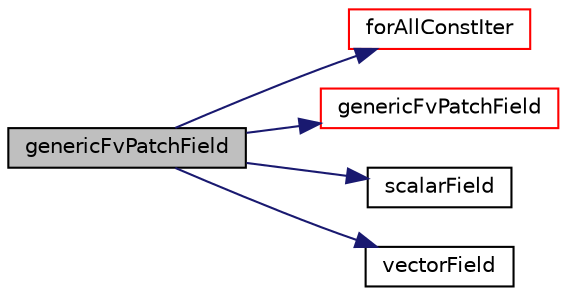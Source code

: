 digraph "genericFvPatchField"
{
  bgcolor="transparent";
  edge [fontname="Helvetica",fontsize="10",labelfontname="Helvetica",labelfontsize="10"];
  node [fontname="Helvetica",fontsize="10",shape=record];
  rankdir="LR";
  Node1 [label="genericFvPatchField",height=0.2,width=0.4,color="black", fillcolor="grey75", style="filled", fontcolor="black"];
  Node1 -> Node2 [color="midnightblue",fontsize="10",style="solid",fontname="Helvetica"];
  Node2 [label="forAllConstIter",height=0.2,width=0.4,color="red",URL="$a03097.html#ae21e2836509b0fa7f7cedf6493b11b09"];
  Node1 -> Node3 [color="midnightblue",fontsize="10",style="solid",fontname="Helvetica"];
  Node3 [label="genericFvPatchField",height=0.2,width=0.4,color="red",URL="$a00930.html#ab55dc2b31f5662bc962bd4138a1f8614",tooltip="Construct from patch and internal field. "];
  Node1 -> Node4 [color="midnightblue",fontsize="10",style="solid",fontname="Helvetica"];
  Node4 [label="scalarField",height=0.2,width=0.4,color="black",URL="$a04459.html#afcd8855c276a98ae9604b35c8fb5b81e"];
  Node1 -> Node5 [color="midnightblue",fontsize="10",style="solid",fontname="Helvetica"];
  Node5 [label="vectorField",height=0.2,width=0.4,color="black",URL="$a04461.html#a26449ea948f1206dbb29e1bc6e5c7c64"];
}
